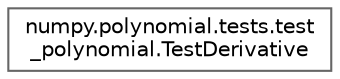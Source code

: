 digraph "Graphical Class Hierarchy"
{
 // LATEX_PDF_SIZE
  bgcolor="transparent";
  edge [fontname=Helvetica,fontsize=10,labelfontname=Helvetica,labelfontsize=10];
  node [fontname=Helvetica,fontsize=10,shape=box,height=0.2,width=0.4];
  rankdir="LR";
  Node0 [id="Node000000",label="numpy.polynomial.tests.test\l_polynomial.TestDerivative",height=0.2,width=0.4,color="grey40", fillcolor="white", style="filled",URL="$dd/dcb/classnumpy_1_1polynomial_1_1tests_1_1test__polynomial_1_1TestDerivative.html",tooltip=" "];
}
